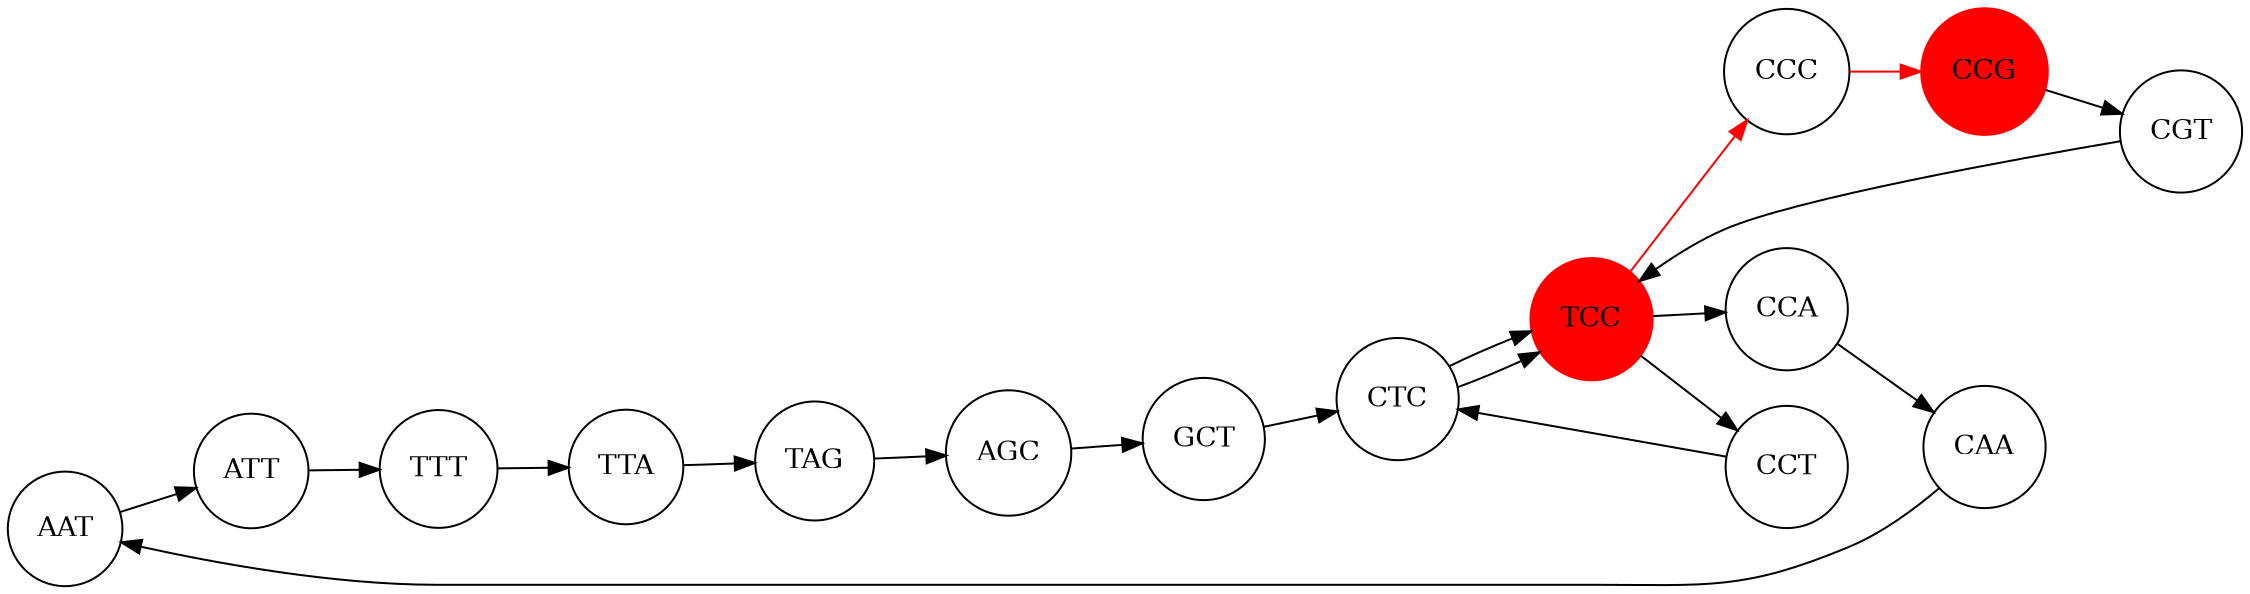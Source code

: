 digraph {
	constraint=false rankdir=LR size=15
	node [shape=circle]
	AAT
	AGC
	ATT
	CAA
	CCA
	CCC
	CCG [color=red style=filled]
	CCT
	CGT
	CTC
	GCT
	TAG
	TCC [color=red style=filled]
	TTA
	TTT
	TCC -> CCT
	TCC -> CCA
	CCT -> CTC
	CTC -> TCC
	CTC -> TCC
	CCA -> CAA
	CAA -> AAT
	AAT -> ATT
	ATT -> TTT
	TTT -> TTA
	TTA -> TAG
	TAG -> AGC
	AGC -> GCT
	GCT -> CTC
	CCG -> CGT
	CGT -> TCC
	edge [color=red]
	TCC -> CCC
	CCC -> CCG
}
